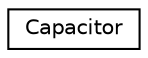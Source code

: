 digraph "Gráfico de Hierarquia de Classes"
{
  edge [fontname="Helvetica",fontsize="10",labelfontname="Helvetica",labelfontsize="10"];
  node [fontname="Helvetica",fontsize="10",shape=record];
  rankdir="LR";
  Node0 [label="Capacitor",height=0.2,width=0.4,color="black", fillcolor="white", style="filled",URL="$classCapacitor.html"];
}
